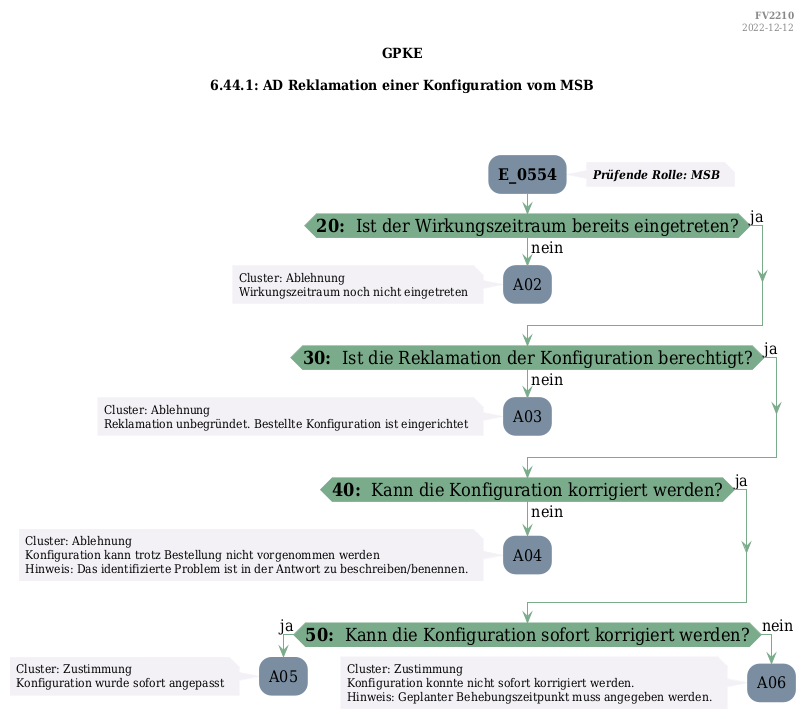 @startuml
skinparam Shadowing false
skinparam NoteBorderColor #f3f1f6
skinparam NoteBackgroundColor #f3f1f6
skinparam NoteFontSize 12
skinparam ActivityBorderColor none
skinparam ActivityBackgroundColor #7a8da1
skinparam ActivityFontSize 16
skinparam ArrowColor #7aab8a
skinparam ArrowFontSize 16
skinparam ActivityDiamondBackgroundColor #7aab8a
skinparam ActivityDiamondBorderColor #7aab8a
skinparam ActivityDiamondFontSize 18
skinparam defaultFontName DejaVu Serif Condensed
skinparam ActivityEndColor #669580

header
<b>FV2210
2022-12-12
endheader

title
GPKE

6.44.1: AD Reklamation einer Konfiguration vom MSB



end title
:<b>E_0554</b>;
note right
<b><i>Prüfende Rolle: MSB
end note

if (<b>20: </b> Ist der Wirkungszeitraum bereits eingetreten?) then (ja)
else (nein)
    :A02;
    note left
        Cluster: Ablehnung
        Wirkungszeitraum noch nicht eingetreten
    endnote
    kill;
endif
if (<b>30: </b> Ist die Reklamation der Konfiguration berechtigt?) then (ja)
else (nein)
    :A03;
    note left
        Cluster: Ablehnung
        Reklamation unbegründet. Bestellte Konfiguration ist eingerichtet
    endnote
    kill;
endif
if (<b>40: </b> Kann die Konfiguration korrigiert werden?) then (ja)
else (nein)
    :A04;
    note left
        Cluster: Ablehnung
        Konfiguration kann trotz Bestellung nicht vorgenommen werden 
        Hinweis: Das identifizierte Problem ist in der Antwort zu beschreiben/benennen.
    endnote
    kill;
endif
if (<b>50: </b> Kann die Konfiguration sofort korrigiert werden?) then (ja)
    :A05;
    note left
        Cluster: Zustimmung
        Konfiguration wurde sofort angepasst
    endnote
    kill;
else (nein)
    :A06;
    note left
        Cluster: Zustimmung
        Konfiguration konnte nicht sofort korrigiert werden.
        Hinweis: Geplanter Behebungszeitpunkt muss angegeben werden.
    endnote
    kill;
endif

@enduml
